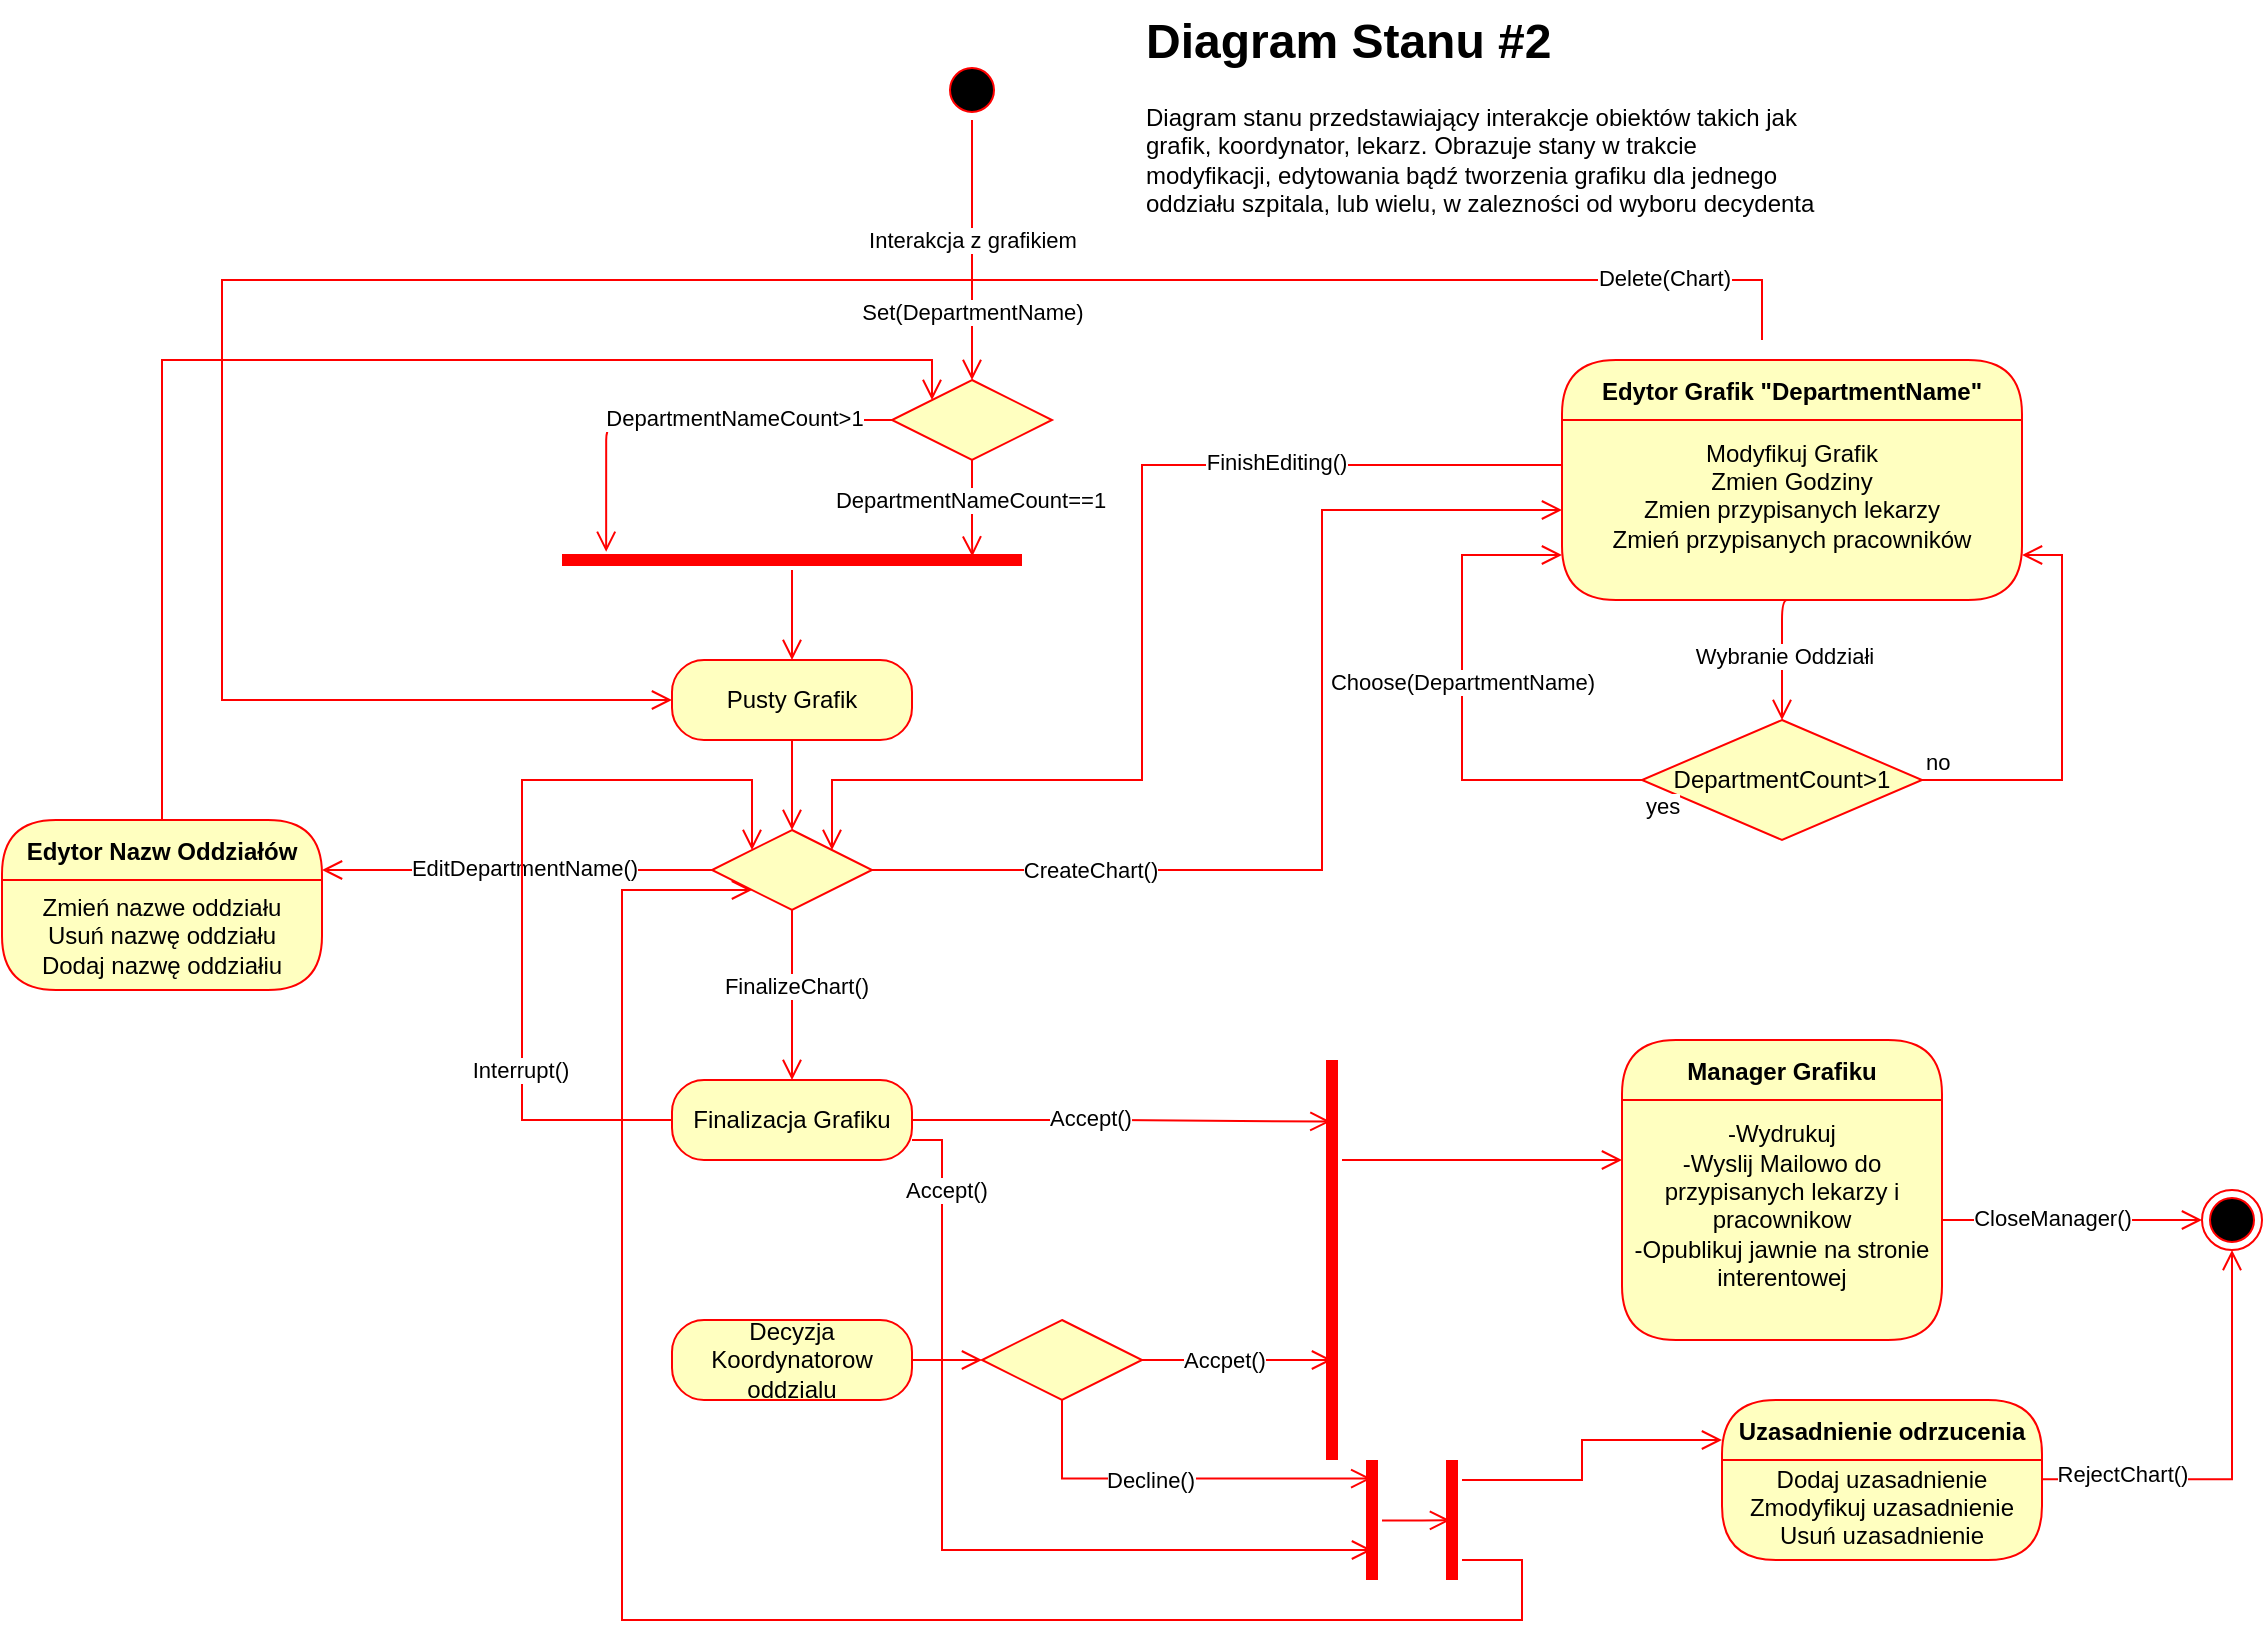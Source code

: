 <mxfile version="24.4.13" type="device">
  <diagram name="Page-1" id="58cdce13-f638-feb5-8d6f-7d28b1aa9fa0">
    <mxGraphModel dx="3445" dy="1013" grid="1" gridSize="10" guides="1" tooltips="1" connect="1" arrows="1" fold="1" page="1" pageScale="1" pageWidth="1100" pageHeight="850" background="none" math="0" shadow="0">
      <root>
        <mxCell id="0" />
        <mxCell id="1" parent="0" />
        <mxCell id="382b91b5511bd0f7-1" value="" style="ellipse;html=1;shape=startState;fillColor=#000000;strokeColor=#ff0000;rounded=1;shadow=0;comic=0;labelBackgroundColor=none;fontFamily=Verdana;fontSize=12;fontColor=#000000;align=center;direction=south;" parent="1" vertex="1">
          <mxGeometry x="410" y="30" width="30" height="30" as="geometry" />
        </mxCell>
        <mxCell id="2a3bc250acf0617d-9" style="edgeStyle=orthogonalEdgeStyle;html=1;labelBackgroundColor=none;endArrow=open;endSize=8;strokeColor=#ff0000;fontFamily=Verdana;fontSize=12;align=left;exitX=1;exitY=0.5;exitDx=0;exitDy=0;entryX=0.5;entryY=0;entryDx=0;entryDy=0;" parent="1" source="382b91b5511bd0f7-1" target="wFG08IZZCKx3H_Ac66jD-19" edge="1">
          <mxGeometry relative="1" as="geometry">
            <mxPoint x="425" y="170" as="targetPoint" />
            <Array as="points">
              <mxPoint x="425" y="150" />
              <mxPoint x="425" y="150" />
            </Array>
          </mxGeometry>
        </mxCell>
        <mxCell id="wFG08IZZCKx3H_Ac66jD-7" value="Interakcja z grafikiem" style="edgeLabel;html=1;align=center;verticalAlign=middle;resizable=0;points=[];" vertex="1" connectable="0" parent="2a3bc250acf0617d-9">
          <mxGeometry x="0.323" y="-1" relative="1" as="geometry">
            <mxPoint x="1" y="-26" as="offset" />
          </mxGeometry>
        </mxCell>
        <mxCell id="wFG08IZZCKx3H_Ac66jD-22" value="Set(DepartmentName)" style="edgeLabel;html=1;align=center;verticalAlign=middle;resizable=0;points=[];" vertex="1" connectable="0" parent="2a3bc250acf0617d-9">
          <mxGeometry x="0.479" relative="1" as="geometry">
            <mxPoint as="offset" />
          </mxGeometry>
        </mxCell>
        <mxCell id="wFG08IZZCKx3H_Ac66jD-2" value="&lt;h1 style=&quot;margin-top: 0px;&quot;&gt;Diagram Stanu #2&lt;/h1&gt;&lt;p&gt;Diagram stanu przedstawiający interakcje obiektów takich jak grafik, koordynator, lekarz. Obrazuje stany w trakcie modyfikacji, edytowania bądź tworzenia grafiku dla jednego oddziału szpitala, lub wielu, w zalezności od wyboru decydenta&lt;/p&gt;" style="text;html=1;whiteSpace=wrap;overflow=hidden;rounded=0;" vertex="1" parent="1">
          <mxGeometry x="510" width="340" height="120" as="geometry" />
        </mxCell>
        <mxCell id="wFG08IZZCKx3H_Ac66jD-19" value="" style="rhombus;whiteSpace=wrap;html=1;fontColor=#000000;fillColor=#ffffc0;strokeColor=#ff0000;" vertex="1" parent="1">
          <mxGeometry x="385" y="190" width="80" height="40" as="geometry" />
        </mxCell>
        <mxCell id="wFG08IZZCKx3H_Ac66jD-29" style="edgeStyle=orthogonalEdgeStyle;html=1;labelBackgroundColor=none;endArrow=open;endSize=8;strokeColor=#ff0000;fontFamily=Verdana;fontSize=12;align=left;exitX=0;exitY=0.5;exitDx=0;exitDy=0;entryX=0.096;entryY=0.093;entryDx=0;entryDy=0;entryPerimeter=0;" edge="1" parent="1" source="wFG08IZZCKx3H_Ac66jD-19" target="wFG08IZZCKx3H_Ac66jD-33">
          <mxGeometry relative="1" as="geometry">
            <mxPoint x="475" y="220" as="sourcePoint" />
            <mxPoint x="160" y="280" as="targetPoint" />
            <Array as="points">
              <mxPoint x="242" y="210" />
            </Array>
          </mxGeometry>
        </mxCell>
        <mxCell id="wFG08IZZCKx3H_Ac66jD-30" value="DepartmentNameCount&amp;gt;1" style="edgeLabel;html=1;align=center;verticalAlign=middle;resizable=0;points=[];" vertex="1" connectable="0" parent="wFG08IZZCKx3H_Ac66jD-29">
          <mxGeometry x="-0.238" y="-1" relative="1" as="geometry">
            <mxPoint as="offset" />
          </mxGeometry>
        </mxCell>
        <mxCell id="wFG08IZZCKx3H_Ac66jD-33" value="" style="shape=line;html=1;strokeWidth=6;strokeColor=#ff0000;" vertex="1" parent="1">
          <mxGeometry x="220" y="275" width="230" height="10" as="geometry" />
        </mxCell>
        <mxCell id="wFG08IZZCKx3H_Ac66jD-34" value="" style="edgeStyle=orthogonalEdgeStyle;html=1;verticalAlign=bottom;endArrow=open;endSize=8;strokeColor=#ff0000;rounded=0;entryX=0.5;entryY=0;entryDx=0;entryDy=0;" edge="1" source="wFG08IZZCKx3H_Ac66jD-33" parent="1" target="wFG08IZZCKx3H_Ac66jD-35">
          <mxGeometry relative="1" as="geometry">
            <mxPoint x="335" y="350" as="targetPoint" />
            <Array as="points" />
          </mxGeometry>
        </mxCell>
        <mxCell id="wFG08IZZCKx3H_Ac66jD-35" value="Pusty Grafik" style="rounded=1;whiteSpace=wrap;html=1;arcSize=40;fontColor=#000000;fillColor=#ffffc0;strokeColor=#ff0000;" vertex="1" parent="1">
          <mxGeometry x="275" y="330" width="120" height="40" as="geometry" />
        </mxCell>
        <mxCell id="wFG08IZZCKx3H_Ac66jD-36" value="" style="edgeStyle=orthogonalEdgeStyle;html=1;verticalAlign=bottom;endArrow=open;endSize=8;strokeColor=#ff0000;rounded=0;entryX=0;entryY=0.5;entryDx=0;entryDy=0;exitX=1;exitY=0.5;exitDx=0;exitDy=0;" edge="1" source="wFG08IZZCKx3H_Ac66jD-64" parent="1" target="wFG08IZZCKx3H_Ac66jD-38">
          <mxGeometry relative="1" as="geometry">
            <mxPoint x="335" y="450" as="targetPoint" />
            <mxPoint x="480" y="350" as="sourcePoint" />
            <Array as="points">
              <mxPoint x="600" y="435" />
              <mxPoint x="600" y="255" />
            </Array>
          </mxGeometry>
        </mxCell>
        <mxCell id="wFG08IZZCKx3H_Ac66jD-40" value="CreateChart()" style="edgeLabel;html=1;align=center;verticalAlign=middle;resizable=0;points=[];" vertex="1" connectable="0" parent="wFG08IZZCKx3H_Ac66jD-36">
          <mxGeometry x="-0.201" y="-1" relative="1" as="geometry">
            <mxPoint x="-101" y="-1" as="offset" />
          </mxGeometry>
        </mxCell>
        <mxCell id="wFG08IZZCKx3H_Ac66jD-37" value="Edytor Grafik &quot;DepartmentName&quot;" style="swimlane;fontStyle=1;align=center;verticalAlign=middle;childLayout=stackLayout;horizontal=1;startSize=30;horizontalStack=0;resizeParent=0;resizeLast=1;container=0;fontColor=#000000;collapsible=0;rounded=1;arcSize=30;strokeColor=#ff0000;fillColor=#ffffc0;swimlaneFillColor=#ffffc0;dropTarget=0;" vertex="1" parent="1">
          <mxGeometry x="720" y="180" width="230" height="120" as="geometry" />
        </mxCell>
        <mxCell id="wFG08IZZCKx3H_Ac66jD-38" value="Modyfikuj Grafik&lt;div&gt;Zmien Godziny&lt;/div&gt;&lt;div&gt;Zmien przypisanych lekarzy&lt;/div&gt;&lt;div&gt;Zmień przypisanych pracowników&lt;/div&gt;&lt;div&gt;&lt;br&gt;&lt;/div&gt;" style="text;html=1;strokeColor=none;fillColor=none;align=center;verticalAlign=middle;spacingLeft=4;spacingRight=4;whiteSpace=wrap;overflow=hidden;rotatable=0;fontColor=#000000;" vertex="1" parent="wFG08IZZCKx3H_Ac66jD-37">
          <mxGeometry y="30" width="230" height="90" as="geometry" />
        </mxCell>
        <mxCell id="wFG08IZZCKx3H_Ac66jD-48" value="DepartmentCount&amp;gt;1" style="rhombus;whiteSpace=wrap;html=1;fontColor=#000000;fillColor=#ffffc0;strokeColor=#ff0000;" vertex="1" parent="1">
          <mxGeometry x="760" y="360" width="140" height="60" as="geometry" />
        </mxCell>
        <mxCell id="wFG08IZZCKx3H_Ac66jD-49" value="no" style="edgeStyle=orthogonalEdgeStyle;html=1;align=left;verticalAlign=bottom;endArrow=open;endSize=8;strokeColor=#ff0000;rounded=0;entryX=1;entryY=0.75;entryDx=0;entryDy=0;" edge="1" source="wFG08IZZCKx3H_Ac66jD-48" parent="1" target="wFG08IZZCKx3H_Ac66jD-38">
          <mxGeometry x="-1" relative="1" as="geometry">
            <mxPoint x="950" y="380" as="targetPoint" />
            <Array as="points">
              <mxPoint x="970" y="390" />
              <mxPoint x="970" y="278" />
            </Array>
          </mxGeometry>
        </mxCell>
        <mxCell id="wFG08IZZCKx3H_Ac66jD-50" value="yes" style="edgeStyle=orthogonalEdgeStyle;html=1;align=left;verticalAlign=top;endArrow=open;endSize=8;strokeColor=#ff0000;rounded=0;entryX=0;entryY=0.75;entryDx=0;entryDy=0;" edge="1" source="wFG08IZZCKx3H_Ac66jD-48" parent="1" target="wFG08IZZCKx3H_Ac66jD-38">
          <mxGeometry x="-1" relative="1" as="geometry">
            <mxPoint x="670" y="280" as="targetPoint" />
            <Array as="points">
              <mxPoint x="670" y="390" />
              <mxPoint x="670" y="278" />
            </Array>
          </mxGeometry>
        </mxCell>
        <mxCell id="wFG08IZZCKx3H_Ac66jD-59" value="Choose(DepartmentName)" style="edgeLabel;html=1;align=center;verticalAlign=middle;resizable=0;points=[];" vertex="1" connectable="0" parent="wFG08IZZCKx3H_Ac66jD-50">
          <mxGeometry x="0.106" relative="1" as="geometry">
            <mxPoint as="offset" />
          </mxGeometry>
        </mxCell>
        <mxCell id="wFG08IZZCKx3H_Ac66jD-52" style="edgeStyle=orthogonalEdgeStyle;html=1;labelBackgroundColor=none;endArrow=open;endSize=8;strokeColor=#ff0000;fontFamily=Verdana;fontSize=12;align=left;exitX=0.5;exitY=1;exitDx=0;exitDy=0;entryX=0.5;entryY=0;entryDx=0;entryDy=0;" edge="1" parent="1" source="wFG08IZZCKx3H_Ac66jD-38" target="wFG08IZZCKx3H_Ac66jD-48">
          <mxGeometry relative="1" as="geometry">
            <mxPoint x="720" y="300" as="sourcePoint" />
            <mxPoint x="620" y="400" as="targetPoint" />
            <Array as="points">
              <mxPoint x="830" y="300" />
            </Array>
          </mxGeometry>
        </mxCell>
        <mxCell id="wFG08IZZCKx3H_Ac66jD-92" value="Wybranie Oddziałi" style="edgeLabel;html=1;align=center;verticalAlign=middle;resizable=0;points=[];" vertex="1" connectable="0" parent="wFG08IZZCKx3H_Ac66jD-52">
          <mxGeometry x="0.016" y="1" relative="1" as="geometry">
            <mxPoint as="offset" />
          </mxGeometry>
        </mxCell>
        <mxCell id="wFG08IZZCKx3H_Ac66jD-60" value="" style="edgeStyle=orthogonalEdgeStyle;html=1;verticalAlign=bottom;endArrow=open;endSize=8;strokeColor=#ff0000;rounded=0;entryX=0;entryY=0.5;entryDx=0;entryDy=0;" edge="1" parent="1" target="wFG08IZZCKx3H_Ac66jD-35">
          <mxGeometry relative="1" as="geometry">
            <mxPoint x="70" y="350" as="targetPoint" />
            <mxPoint x="820" y="170" as="sourcePoint" />
            <Array as="points">
              <mxPoint x="820" y="140" />
              <mxPoint x="50" y="140" />
              <mxPoint x="50" y="350" />
            </Array>
          </mxGeometry>
        </mxCell>
        <mxCell id="wFG08IZZCKx3H_Ac66jD-61" value="Delete(Chart)" style="edgeLabel;html=1;align=center;verticalAlign=middle;resizable=0;points=[];" vertex="1" connectable="0" parent="wFG08IZZCKx3H_Ac66jD-60">
          <mxGeometry x="-0.201" y="-1" relative="1" as="geometry">
            <mxPoint x="414" as="offset" />
          </mxGeometry>
        </mxCell>
        <mxCell id="wFG08IZZCKx3H_Ac66jD-62" value="" style="edgeStyle=orthogonalEdgeStyle;html=1;verticalAlign=bottom;endArrow=open;endSize=8;strokeColor=#ff0000;rounded=0;exitX=0.5;exitY=1;exitDx=0;exitDy=0;entryX=0.892;entryY=0.325;entryDx=0;entryDy=0;entryPerimeter=0;" edge="1" parent="1" source="wFG08IZZCKx3H_Ac66jD-19" target="wFG08IZZCKx3H_Ac66jD-33">
          <mxGeometry relative="1" as="geometry">
            <mxPoint x="460" y="260" as="targetPoint" />
            <mxPoint x="415" y="370" as="sourcePoint" />
            <Array as="points">
              <mxPoint x="425" y="270" />
              <mxPoint x="425" y="270" />
            </Array>
          </mxGeometry>
        </mxCell>
        <mxCell id="wFG08IZZCKx3H_Ac66jD-63" value="DepartmentNameCount==1" style="edgeLabel;html=1;align=center;verticalAlign=middle;resizable=0;points=[];" vertex="1" connectable="0" parent="wFG08IZZCKx3H_Ac66jD-62">
          <mxGeometry x="-0.201" y="-1" relative="1" as="geometry">
            <mxPoint as="offset" />
          </mxGeometry>
        </mxCell>
        <mxCell id="wFG08IZZCKx3H_Ac66jD-64" value="" style="rhombus;whiteSpace=wrap;html=1;fontColor=#000000;fillColor=#ffffc0;strokeColor=#ff0000;" vertex="1" parent="1">
          <mxGeometry x="295" y="415" width="80" height="40" as="geometry" />
        </mxCell>
        <mxCell id="wFG08IZZCKx3H_Ac66jD-67" value="" style="edgeStyle=orthogonalEdgeStyle;html=1;verticalAlign=bottom;endArrow=open;endSize=8;strokeColor=#ff0000;rounded=0;entryX=0.5;entryY=0;entryDx=0;entryDy=0;exitX=0.5;exitY=1;exitDx=0;exitDy=0;" edge="1" parent="1" source="wFG08IZZCKx3H_Ac66jD-35" target="wFG08IZZCKx3H_Ac66jD-64">
          <mxGeometry relative="1" as="geometry">
            <mxPoint x="750" y="285" as="targetPoint" />
            <mxPoint x="425" y="380" as="sourcePoint" />
          </mxGeometry>
        </mxCell>
        <mxCell id="wFG08IZZCKx3H_Ac66jD-72" value="Edytor Nazw Oddziałów" style="swimlane;fontStyle=1;align=center;verticalAlign=middle;childLayout=stackLayout;horizontal=1;startSize=30;horizontalStack=0;resizeParent=0;resizeLast=1;container=0;fontColor=#000000;collapsible=0;rounded=1;arcSize=30;strokeColor=#ff0000;fillColor=#ffffc0;swimlaneFillColor=#ffffc0;dropTarget=0;" vertex="1" parent="1">
          <mxGeometry x="-60" y="410" width="160" height="85" as="geometry" />
        </mxCell>
        <mxCell id="wFG08IZZCKx3H_Ac66jD-73" value="Zmień nazwe oddziału&lt;div&gt;Usuń nazwę oddziału&lt;/div&gt;&lt;div&gt;Dodaj nazwę oddziałiu&lt;/div&gt;" style="text;html=1;strokeColor=none;fillColor=none;align=center;verticalAlign=middle;spacingLeft=4;spacingRight=4;whiteSpace=wrap;overflow=hidden;rotatable=0;fontColor=#000000;" vertex="1" parent="wFG08IZZCKx3H_Ac66jD-72">
          <mxGeometry y="30" width="160" height="55" as="geometry" />
        </mxCell>
        <mxCell id="wFG08IZZCKx3H_Ac66jD-74" value="" style="edgeStyle=orthogonalEdgeStyle;html=1;verticalAlign=bottom;endArrow=open;endSize=8;strokeColor=#ff0000;rounded=0;exitX=0.5;exitY=0;exitDx=0;exitDy=0;entryX=0;entryY=0;entryDx=0;entryDy=0;" edge="1" source="wFG08IZZCKx3H_Ac66jD-72" parent="1" target="wFG08IZZCKx3H_Ac66jD-19">
          <mxGeometry relative="1" as="geometry">
            <mxPoint x="110" y="565" as="targetPoint" />
            <Array as="points">
              <mxPoint x="20" y="180" />
              <mxPoint x="405" y="180" />
            </Array>
          </mxGeometry>
        </mxCell>
        <mxCell id="wFG08IZZCKx3H_Ac66jD-75" value="" style="edgeStyle=orthogonalEdgeStyle;html=1;verticalAlign=bottom;endArrow=open;endSize=8;strokeColor=#ff0000;rounded=0;exitX=0;exitY=0.5;exitDx=0;exitDy=0;" edge="1" parent="1" source="wFG08IZZCKx3H_Ac66jD-64" target="wFG08IZZCKx3H_Ac66jD-72">
          <mxGeometry relative="1" as="geometry">
            <mxPoint x="365" y="435" as="targetPoint" />
            <mxPoint x="290" y="430" as="sourcePoint" />
            <Array as="points">
              <mxPoint x="240" y="435" />
              <mxPoint x="240" y="435" />
            </Array>
          </mxGeometry>
        </mxCell>
        <mxCell id="wFG08IZZCKx3H_Ac66jD-76" value="EditDepartmentName()" style="edgeLabel;html=1;align=center;verticalAlign=middle;resizable=0;points=[];" vertex="1" connectable="0" parent="wFG08IZZCKx3H_Ac66jD-75">
          <mxGeometry x="-0.032" y="-1" relative="1" as="geometry">
            <mxPoint as="offset" />
          </mxGeometry>
        </mxCell>
        <mxCell id="wFG08IZZCKx3H_Ac66jD-78" value="" style="edgeStyle=orthogonalEdgeStyle;html=1;verticalAlign=bottom;endArrow=open;endSize=8;strokeColor=#ff0000;rounded=0;entryX=1;entryY=0;entryDx=0;entryDy=0;exitX=0;exitY=0.25;exitDx=0;exitDy=0;" edge="1" parent="1" source="wFG08IZZCKx3H_Ac66jD-38" target="wFG08IZZCKx3H_Ac66jD-64">
          <mxGeometry relative="1" as="geometry">
            <mxPoint x="375" y="445" as="targetPoint" />
            <mxPoint x="375" y="410" as="sourcePoint" />
            <Array as="points">
              <mxPoint x="510" y="232" />
              <mxPoint x="510" y="390" />
              <mxPoint x="355" y="390" />
            </Array>
          </mxGeometry>
        </mxCell>
        <mxCell id="wFG08IZZCKx3H_Ac66jD-79" value="FinishEditing()" style="edgeLabel;html=1;align=center;verticalAlign=middle;resizable=0;points=[];" vertex="1" connectable="0" parent="wFG08IZZCKx3H_Ac66jD-78">
          <mxGeometry x="-0.487" y="-2" relative="1" as="geometry">
            <mxPoint as="offset" />
          </mxGeometry>
        </mxCell>
        <mxCell id="wFG08IZZCKx3H_Ac66jD-80" value="" style="edgeStyle=orthogonalEdgeStyle;html=1;verticalAlign=bottom;endArrow=open;endSize=8;strokeColor=#ff0000;rounded=0;exitX=0.5;exitY=1;exitDx=0;exitDy=0;" edge="1" parent="1" source="wFG08IZZCKx3H_Ac66jD-64">
          <mxGeometry relative="1" as="geometry">
            <mxPoint x="335" y="540" as="targetPoint" />
            <mxPoint x="385" y="420" as="sourcePoint" />
            <Array as="points">
              <mxPoint x="335" y="520" />
            </Array>
          </mxGeometry>
        </mxCell>
        <mxCell id="wFG08IZZCKx3H_Ac66jD-81" value="FinalizeChart()" style="edgeLabel;html=1;align=center;verticalAlign=middle;resizable=0;points=[];" vertex="1" connectable="0" parent="wFG08IZZCKx3H_Ac66jD-80">
          <mxGeometry x="-0.12" y="2" relative="1" as="geometry">
            <mxPoint as="offset" />
          </mxGeometry>
        </mxCell>
        <mxCell id="wFG08IZZCKx3H_Ac66jD-82" value="Finalizacja Grafiku" style="rounded=1;whiteSpace=wrap;html=1;arcSize=40;fontColor=#000000;fillColor=#ffffc0;strokeColor=#ff0000;" vertex="1" parent="1">
          <mxGeometry x="275" y="540" width="120" height="40" as="geometry" />
        </mxCell>
        <mxCell id="wFG08IZZCKx3H_Ac66jD-93" value="" style="edgeStyle=orthogonalEdgeStyle;html=1;verticalAlign=bottom;endArrow=open;endSize=8;strokeColor=#ff0000;rounded=0;exitX=0;exitY=0.5;exitDx=0;exitDy=0;entryX=0;entryY=0;entryDx=0;entryDy=0;" edge="1" parent="1" source="wFG08IZZCKx3H_Ac66jD-82" target="wFG08IZZCKx3H_Ac66jD-64">
          <mxGeometry relative="1" as="geometry">
            <mxPoint x="210" y="390" as="targetPoint" />
            <mxPoint x="220" y="545" as="sourcePoint" />
            <Array as="points">
              <mxPoint x="200" y="560" />
              <mxPoint x="200" y="390" />
              <mxPoint x="315" y="390" />
            </Array>
          </mxGeometry>
        </mxCell>
        <mxCell id="wFG08IZZCKx3H_Ac66jD-94" value="Interrupt()" style="edgeLabel;html=1;align=center;verticalAlign=middle;resizable=0;points=[];" vertex="1" connectable="0" parent="wFG08IZZCKx3H_Ac66jD-93">
          <mxGeometry x="-0.498" y="1" relative="1" as="geometry">
            <mxPoint y="-1" as="offset" />
          </mxGeometry>
        </mxCell>
        <mxCell id="wFG08IZZCKx3H_Ac66jD-96" value="" style="shape=line;html=1;strokeWidth=6;strokeColor=#ff0000;direction=south;" vertex="1" parent="1">
          <mxGeometry x="600" y="530" width="10" height="200" as="geometry" />
        </mxCell>
        <mxCell id="wFG08IZZCKx3H_Ac66jD-97" value="" style="edgeStyle=orthogonalEdgeStyle;html=1;verticalAlign=bottom;endArrow=open;endSize=8;strokeColor=#ff0000;rounded=0;entryX=0;entryY=0.25;entryDx=0;entryDy=0;" edge="1" source="wFG08IZZCKx3H_Ac66jD-96" parent="1" target="wFG08IZZCKx3H_Ac66jD-105">
          <mxGeometry relative="1" as="geometry">
            <mxPoint x="740" y="600" as="targetPoint" />
            <Array as="points">
              <mxPoint x="670" y="580" />
              <mxPoint x="670" y="580" />
            </Array>
          </mxGeometry>
        </mxCell>
        <mxCell id="wFG08IZZCKx3H_Ac66jD-98" value="" style="edgeStyle=orthogonalEdgeStyle;html=1;verticalAlign=bottom;endArrow=open;endSize=8;strokeColor=#ff0000;rounded=0;entryX=0.154;entryY=0.58;entryDx=0;entryDy=0;exitX=1;exitY=0.5;exitDx=0;exitDy=0;entryPerimeter=0;" edge="1" parent="1" source="wFG08IZZCKx3H_Ac66jD-82" target="wFG08IZZCKx3H_Ac66jD-96">
          <mxGeometry relative="1" as="geometry">
            <mxPoint x="405" y="475" as="targetPoint" />
            <mxPoint x="405" y="440" as="sourcePoint" />
            <Array as="points">
              <mxPoint x="497" y="560" />
            </Array>
          </mxGeometry>
        </mxCell>
        <mxCell id="wFG08IZZCKx3H_Ac66jD-99" value="Accept()" style="edgeLabel;html=1;align=center;verticalAlign=middle;resizable=0;points=[];" vertex="1" connectable="0" parent="wFG08IZZCKx3H_Ac66jD-98">
          <mxGeometry x="-0.148" y="1" relative="1" as="geometry">
            <mxPoint as="offset" />
          </mxGeometry>
        </mxCell>
        <mxCell id="wFG08IZZCKx3H_Ac66jD-100" value="Decyzja Koordynatorow oddzialu" style="rounded=1;whiteSpace=wrap;html=1;arcSize=40;fontColor=#000000;fillColor=#ffffc0;strokeColor=#ff0000;" vertex="1" parent="1">
          <mxGeometry x="275" y="660" width="120" height="40" as="geometry" />
        </mxCell>
        <mxCell id="wFG08IZZCKx3H_Ac66jD-101" value="" style="edgeStyle=orthogonalEdgeStyle;html=1;verticalAlign=bottom;endArrow=open;endSize=8;strokeColor=#ff0000;rounded=0;entryX=0.75;entryY=0.5;entryDx=0;entryDy=0;entryPerimeter=0;exitX=1;exitY=0.5;exitDx=0;exitDy=0;" edge="1" source="wFG08IZZCKx3H_Ac66jD-113" parent="1" target="wFG08IZZCKx3H_Ac66jD-96">
          <mxGeometry relative="1" as="geometry">
            <mxPoint x="335" y="700" as="targetPoint" />
            <mxPoint x="480" y="680" as="sourcePoint" />
          </mxGeometry>
        </mxCell>
        <mxCell id="wFG08IZZCKx3H_Ac66jD-103" value="Accpet()" style="edgeLabel;html=1;align=center;verticalAlign=middle;resizable=0;points=[];" vertex="1" connectable="0" parent="wFG08IZZCKx3H_Ac66jD-101">
          <mxGeometry x="-0.138" relative="1" as="geometry">
            <mxPoint as="offset" />
          </mxGeometry>
        </mxCell>
        <mxCell id="wFG08IZZCKx3H_Ac66jD-104" value="Manager Grafiku" style="swimlane;fontStyle=1;align=center;verticalAlign=middle;childLayout=stackLayout;horizontal=1;startSize=30;horizontalStack=0;resizeParent=0;resizeLast=1;container=0;fontColor=#000000;collapsible=0;rounded=1;arcSize=30;strokeColor=#ff0000;fillColor=#ffffc0;swimlaneFillColor=#ffffc0;dropTarget=0;" vertex="1" parent="1">
          <mxGeometry x="750" y="520" width="160" height="150" as="geometry" />
        </mxCell>
        <mxCell id="wFG08IZZCKx3H_Ac66jD-105" value="-Wydrukuj&lt;div&gt;-Wyslij Mailowo do przypisanych lekarzy i pracownikow&lt;/div&gt;&lt;div&gt;-Opublikuj jawnie na stronie interentowej&lt;/div&gt;&lt;div&gt;&lt;br&gt;&lt;/div&gt;" style="text;html=1;strokeColor=none;fillColor=none;align=center;verticalAlign=middle;spacingLeft=4;spacingRight=4;whiteSpace=wrap;overflow=hidden;rotatable=0;fontColor=#000000;" vertex="1" parent="wFG08IZZCKx3H_Ac66jD-104">
          <mxGeometry y="30" width="160" height="120" as="geometry" />
        </mxCell>
        <mxCell id="wFG08IZZCKx3H_Ac66jD-110" value="" style="edgeStyle=orthogonalEdgeStyle;html=1;verticalAlign=bottom;endArrow=open;endSize=8;strokeColor=#ff0000;rounded=0;exitX=1;exitY=0.5;exitDx=0;exitDy=0;entryX=0;entryY=0.5;entryDx=0;entryDy=0;" edge="1" parent="1" source="wFG08IZZCKx3H_Ac66jD-105" target="wFG08IZZCKx3H_Ac66jD-112">
          <mxGeometry relative="1" as="geometry">
            <mxPoint x="830" y="740" as="targetPoint" />
            <mxPoint x="830" y="670" as="sourcePoint" />
          </mxGeometry>
        </mxCell>
        <mxCell id="wFG08IZZCKx3H_Ac66jD-137" value="CloseManager()" style="edgeLabel;html=1;align=center;verticalAlign=middle;resizable=0;points=[];" vertex="1" connectable="0" parent="wFG08IZZCKx3H_Ac66jD-110">
          <mxGeometry x="-0.175" y="1" relative="1" as="geometry">
            <mxPoint x="1" as="offset" />
          </mxGeometry>
        </mxCell>
        <mxCell id="wFG08IZZCKx3H_Ac66jD-112" value="" style="ellipse;html=1;shape=endState;fillColor=#000000;strokeColor=#ff0000;" vertex="1" parent="1">
          <mxGeometry x="1040" y="595" width="30" height="30" as="geometry" />
        </mxCell>
        <mxCell id="wFG08IZZCKx3H_Ac66jD-113" value="" style="rhombus;whiteSpace=wrap;html=1;fontColor=#000000;fillColor=#ffffc0;strokeColor=#ff0000;" vertex="1" parent="1">
          <mxGeometry x="430" y="660" width="80" height="40" as="geometry" />
        </mxCell>
        <mxCell id="wFG08IZZCKx3H_Ac66jD-117" value="" style="edgeStyle=orthogonalEdgeStyle;html=1;verticalAlign=bottom;endArrow=open;endSize=8;strokeColor=#ff0000;rounded=0;entryX=0;entryY=0.5;entryDx=0;entryDy=0;exitX=1;exitY=0.5;exitDx=0;exitDy=0;" edge="1" parent="1" source="wFG08IZZCKx3H_Ac66jD-100" target="wFG08IZZCKx3H_Ac66jD-113">
          <mxGeometry relative="1" as="geometry">
            <mxPoint x="435" y="505" as="targetPoint" />
            <mxPoint x="435" y="470" as="sourcePoint" />
          </mxGeometry>
        </mxCell>
        <mxCell id="wFG08IZZCKx3H_Ac66jD-118" value="" style="edgeStyle=orthogonalEdgeStyle;html=1;verticalAlign=bottom;endArrow=open;endSize=8;strokeColor=#ff0000;rounded=0;exitX=0.5;exitY=1;exitDx=0;exitDy=0;entryX=0.155;entryY=0.539;entryDx=0;entryDy=0;entryPerimeter=0;" edge="1" parent="1" source="wFG08IZZCKx3H_Ac66jD-113" target="wFG08IZZCKx3H_Ac66jD-120">
          <mxGeometry relative="1" as="geometry">
            <mxPoint x="610" y="740" as="targetPoint" />
            <mxPoint x="465" y="700" as="sourcePoint" />
            <Array as="points">
              <mxPoint x="470" y="739" />
            </Array>
          </mxGeometry>
        </mxCell>
        <mxCell id="wFG08IZZCKx3H_Ac66jD-119" value="Decline()" style="edgeLabel;html=1;align=center;verticalAlign=middle;resizable=0;points=[];" vertex="1" connectable="0" parent="wFG08IZZCKx3H_Ac66jD-118">
          <mxGeometry x="-0.138" relative="1" as="geometry">
            <mxPoint as="offset" />
          </mxGeometry>
        </mxCell>
        <mxCell id="wFG08IZZCKx3H_Ac66jD-120" value="" style="shape=line;html=1;strokeWidth=6;strokeColor=#ff0000;direction=south;" vertex="1" parent="1">
          <mxGeometry x="620" y="730" width="10" height="60" as="geometry" />
        </mxCell>
        <mxCell id="wFG08IZZCKx3H_Ac66jD-124" value="" style="edgeStyle=orthogonalEdgeStyle;html=1;verticalAlign=bottom;endArrow=open;endSize=8;strokeColor=#ff0000;rounded=0;entryX=0.75;entryY=0.5;entryDx=0;entryDy=0;exitX=1;exitY=0.75;exitDx=0;exitDy=0;entryPerimeter=0;" edge="1" parent="1" source="wFG08IZZCKx3H_Ac66jD-82" target="wFG08IZZCKx3H_Ac66jD-120">
          <mxGeometry relative="1" as="geometry">
            <mxPoint x="535" y="570" as="targetPoint" />
            <mxPoint x="395" y="570" as="sourcePoint" />
            <Array as="points">
              <mxPoint x="410" y="570" />
              <mxPoint x="410" y="775" />
            </Array>
          </mxGeometry>
        </mxCell>
        <mxCell id="wFG08IZZCKx3H_Ac66jD-125" value="Accept()" style="edgeLabel;html=1;align=center;verticalAlign=middle;resizable=0;points=[];" vertex="1" connectable="0" parent="wFG08IZZCKx3H_Ac66jD-124">
          <mxGeometry x="-0.815" y="2" relative="1" as="geometry">
            <mxPoint as="offset" />
          </mxGeometry>
        </mxCell>
        <mxCell id="wFG08IZZCKx3H_Ac66jD-128" value="" style="shape=line;html=1;strokeWidth=6;strokeColor=#ff0000;direction=south;" vertex="1" parent="1">
          <mxGeometry x="660" y="730" width="10" height="60" as="geometry" />
        </mxCell>
        <mxCell id="wFG08IZZCKx3H_Ac66jD-130" value="" style="edgeStyle=orthogonalEdgeStyle;html=1;verticalAlign=bottom;endArrow=open;endSize=8;strokeColor=#ff0000;rounded=0;entryX=0.503;entryY=0.601;entryDx=0;entryDy=0;entryPerimeter=0;" edge="1" parent="1" source="wFG08IZZCKx3H_Ac66jD-120" target="wFG08IZZCKx3H_Ac66jD-128">
          <mxGeometry relative="1" as="geometry">
            <mxPoint x="660" y="760" as="targetPoint" />
            <mxPoint x="640" y="760" as="sourcePoint" />
            <Array as="points">
              <mxPoint x="650" y="760" />
            </Array>
          </mxGeometry>
        </mxCell>
        <mxCell id="wFG08IZZCKx3H_Ac66jD-131" value="" style="edgeStyle=orthogonalEdgeStyle;html=1;verticalAlign=bottom;endArrow=open;endSize=8;strokeColor=#ff0000;rounded=0;entryX=0;entryY=0.25;entryDx=0;entryDy=0;" edge="1" parent="1" target="wFG08IZZCKx3H_Ac66jD-133">
          <mxGeometry relative="1" as="geometry">
            <mxPoint x="760" y="720" as="targetPoint" />
            <mxPoint x="670" y="740" as="sourcePoint" />
            <Array as="points">
              <mxPoint x="730" y="740" />
              <mxPoint x="730" y="720" />
            </Array>
          </mxGeometry>
        </mxCell>
        <mxCell id="wFG08IZZCKx3H_Ac66jD-133" value="Uzasadnienie odrzucenia" style="swimlane;fontStyle=1;align=center;verticalAlign=middle;childLayout=stackLayout;horizontal=1;startSize=30;horizontalStack=0;resizeParent=0;resizeLast=1;container=0;fontColor=#000000;collapsible=0;rounded=1;arcSize=30;strokeColor=#ff0000;fillColor=#ffffc0;swimlaneFillColor=#ffffc0;dropTarget=0;" vertex="1" parent="1">
          <mxGeometry x="800" y="700" width="160" height="80" as="geometry" />
        </mxCell>
        <mxCell id="wFG08IZZCKx3H_Ac66jD-134" value="Dodaj uzasadnienie&lt;div&gt;Zmodyfikuj uzasadnienie&lt;/div&gt;&lt;div&gt;Usuń uzasadnienie&lt;/div&gt;&lt;div&gt;&lt;br&gt;&lt;/div&gt;&lt;div&gt;&lt;br&gt;&lt;/div&gt;" style="text;html=1;strokeColor=none;fillColor=none;align=center;verticalAlign=middle;spacingLeft=4;spacingRight=4;whiteSpace=wrap;overflow=hidden;rotatable=0;fontColor=#000000;" vertex="1" parent="wFG08IZZCKx3H_Ac66jD-133">
          <mxGeometry y="30" width="160" height="50" as="geometry" />
        </mxCell>
        <mxCell id="wFG08IZZCKx3H_Ac66jD-138" value="" style="edgeStyle=orthogonalEdgeStyle;html=1;verticalAlign=bottom;endArrow=open;endSize=8;strokeColor=#ff0000;rounded=0;entryX=0;entryY=1;entryDx=0;entryDy=0;" edge="1" parent="1" target="wFG08IZZCKx3H_Ac66jD-64">
          <mxGeometry relative="1" as="geometry">
            <mxPoint x="610" y="850" as="targetPoint" />
            <mxPoint x="670" y="780" as="sourcePoint" />
            <Array as="points">
              <mxPoint x="700" y="780" />
              <mxPoint x="700" y="810" />
              <mxPoint x="250" y="810" />
              <mxPoint x="250" y="445" />
            </Array>
          </mxGeometry>
        </mxCell>
        <mxCell id="wFG08IZZCKx3H_Ac66jD-140" value="" style="edgeStyle=orthogonalEdgeStyle;html=1;verticalAlign=bottom;endArrow=open;endSize=8;strokeColor=#ff0000;rounded=0;entryX=0.5;entryY=1;entryDx=0;entryDy=0;" edge="1" parent="1" target="wFG08IZZCKx3H_Ac66jD-112">
          <mxGeometry relative="1" as="geometry">
            <mxPoint x="994" y="739.57" as="targetPoint" />
            <mxPoint x="960" y="739.57" as="sourcePoint" />
            <Array as="points">
              <mxPoint x="1055" y="740" />
            </Array>
          </mxGeometry>
        </mxCell>
        <mxCell id="wFG08IZZCKx3H_Ac66jD-141" value="RejectChart()" style="edgeLabel;html=1;align=center;verticalAlign=middle;resizable=0;points=[];" vertex="1" connectable="0" parent="wFG08IZZCKx3H_Ac66jD-140">
          <mxGeometry x="-0.619" y="3" relative="1" as="geometry">
            <mxPoint as="offset" />
          </mxGeometry>
        </mxCell>
      </root>
    </mxGraphModel>
  </diagram>
</mxfile>
